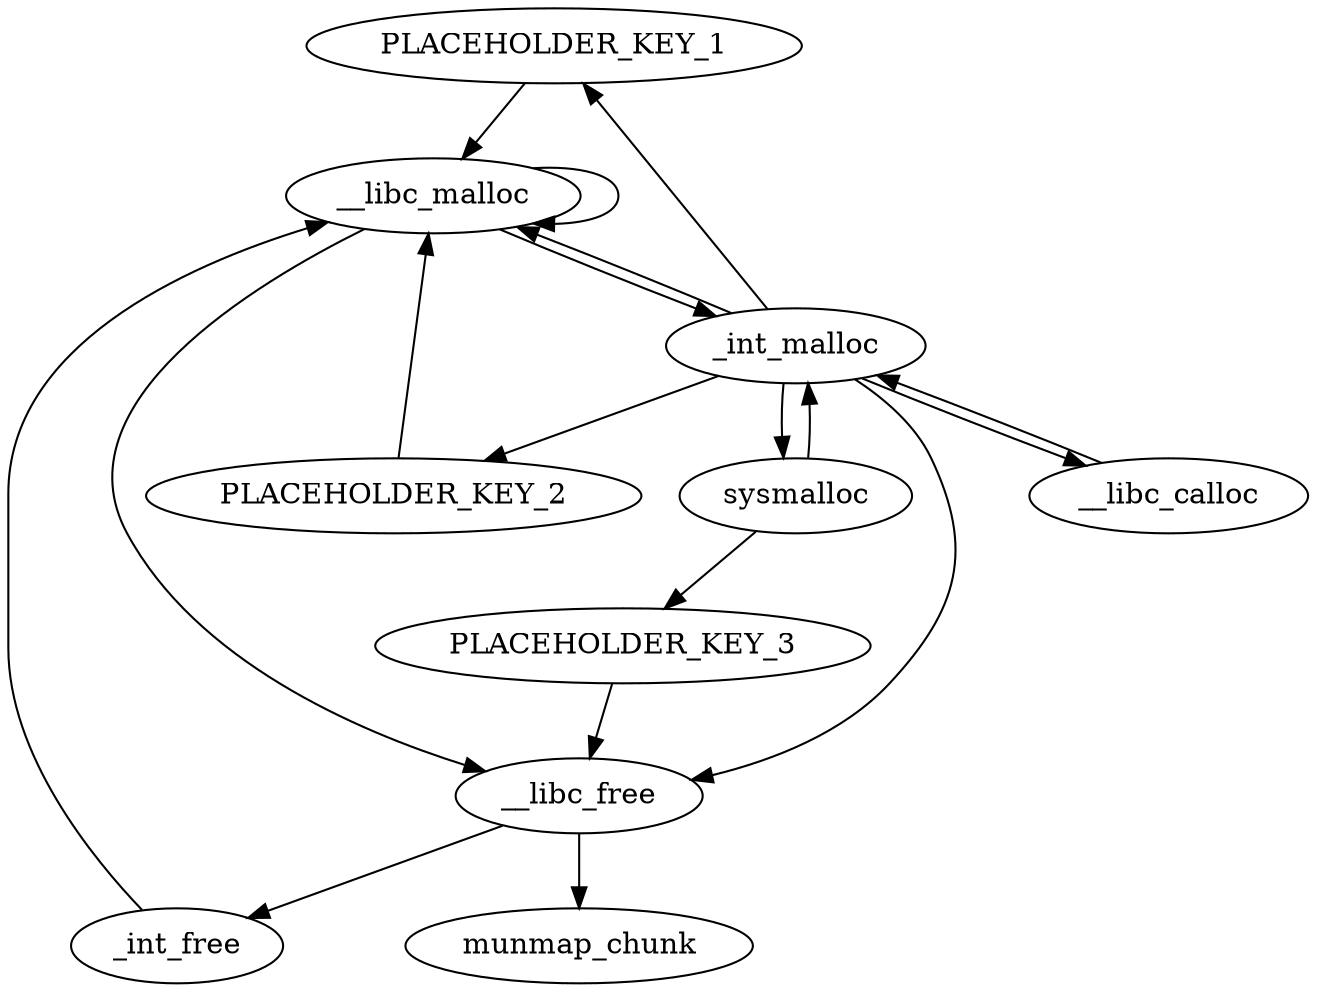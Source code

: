 digraph example1 {
    N4200116[label="PLACEHOLDER_KEY_1"];
    N4200144[label="PLACEHOLDER_KEY_2"];
    N4200168[label="PLACEHOLDER_KEY_3"];
    N4246544[label="munmap_chunk"];
    N4252352[label="_int_free"];
    N4254816[label="sysmalloc"];
    N4257056[label="_int_malloc"];
    N4262704[label="__libc_malloc"];
    N4264096[label="__libc_free"];
    N4266160[label="__libc_calloc"];
    N4200116 -> N4262704[label=""];
    N4200144 -> N4262704[label=""];
    N4200168 -> N4264096[label=""];
    N4252352 -> N4262704[label=""];
    N4254816 -> N4200168[label=""];
    N4254816 -> N4257056[label=""];
    N4257056 -> N4200116[label=""];
    N4257056 -> N4200144[label=""];
    N4257056 -> N4254816[label=""];
    N4257056 -> N4262704[label=""];
    N4257056 -> N4264096[label=""];
    N4257056 -> N4266160[label=""];
    N4262704 -> N4257056[label=""];
    N4262704 -> N4262704[label=""];
    N4262704 -> N4264096[label=""];
    N4264096 -> N4246544[label=""];
    N4264096 -> N4252352[label=""];
    N4266160 -> N4257056[label=""];
}

